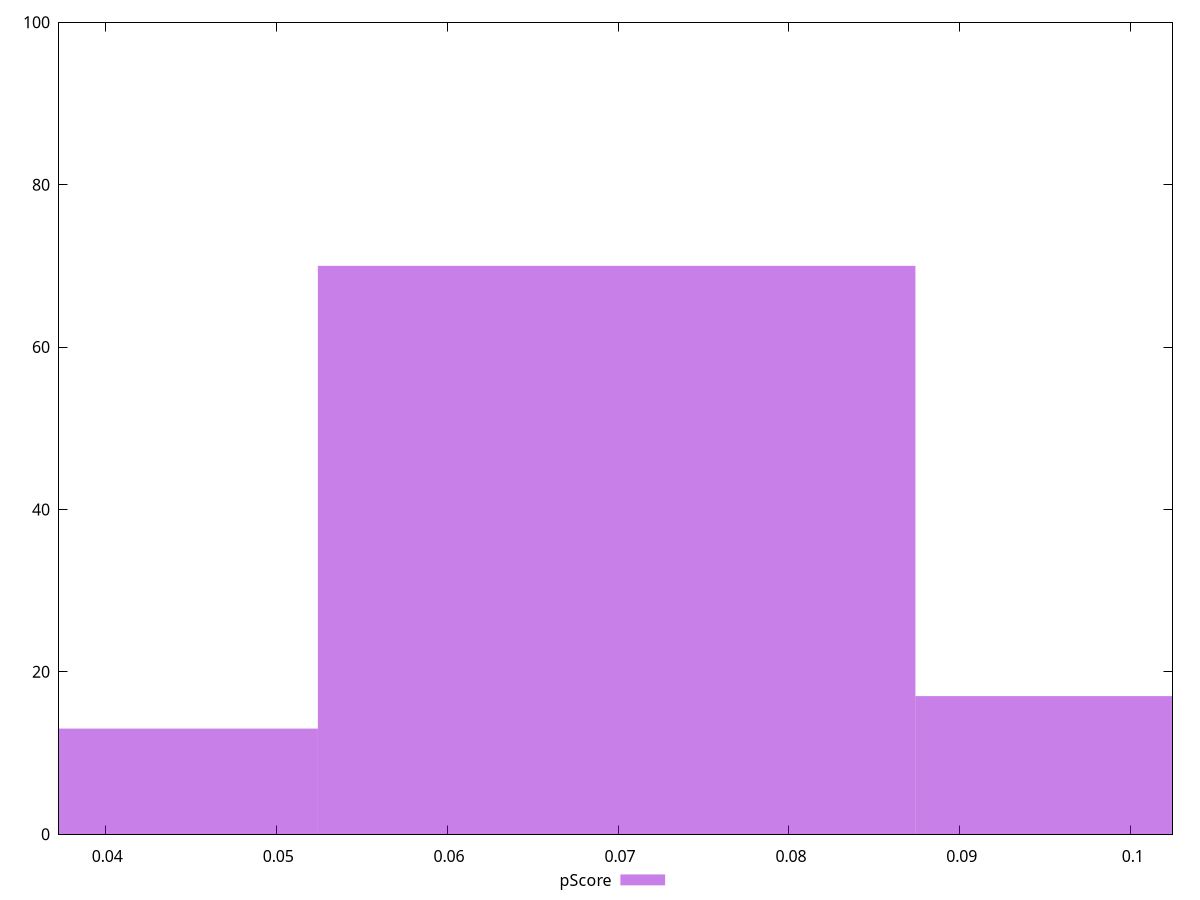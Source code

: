 reset

$pScore <<EOF
0.10487998880523103 17
0.06991999253682069 70
0.03495999626841034 13
EOF

set key outside below
set boxwidth 0.03495999626841034
set xrange [0.03729478767263:0.1024418888963492]
set yrange [0:100]
set trange [0:100]
set style fill transparent solid 0.5 noborder
set terminal svg size 640, 490 enhanced background rgb 'white'
set output "reprap/interactive/samples/pages+cached/pScore/histogram.svg"

plot $pScore title "pScore" with boxes

reset
